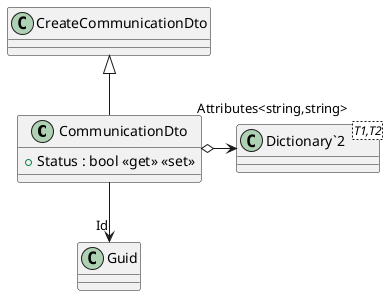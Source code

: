 @startuml
class CommunicationDto {
    + Status : bool <<get>> <<set>>
}
class "Dictionary`2"<T1,T2> {
}
CreateCommunicationDto <|-- CommunicationDto
CommunicationDto --> "Id" Guid
CommunicationDto o-> "Attributes<string,string>" "Dictionary`2"
@enduml
